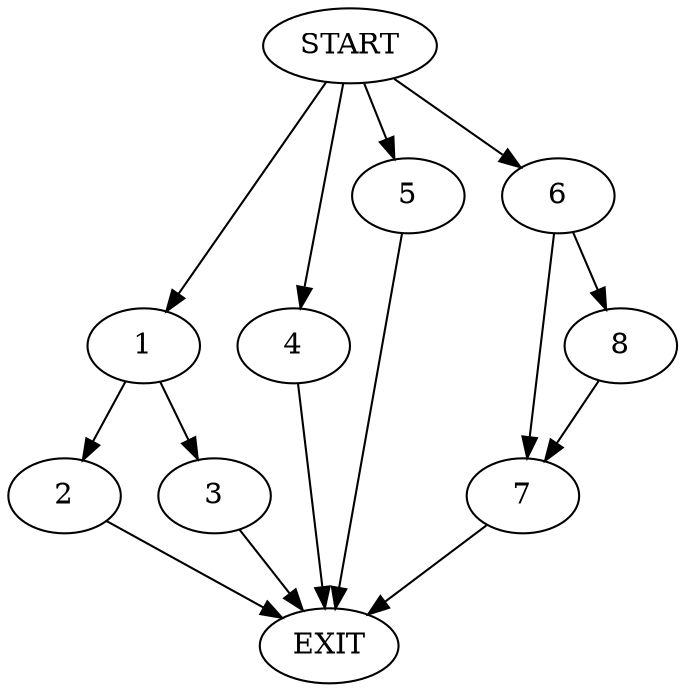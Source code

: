 digraph {
0 [label="START"]
9 [label="EXIT"]
0 -> 1
1 -> 2
1 -> 3
2 -> 9
3 -> 9
0 -> 4
4 -> 9
0 -> 5
5 -> 9
0 -> 6
6 -> 7
6 -> 8
7 -> 9
8 -> 7
}

